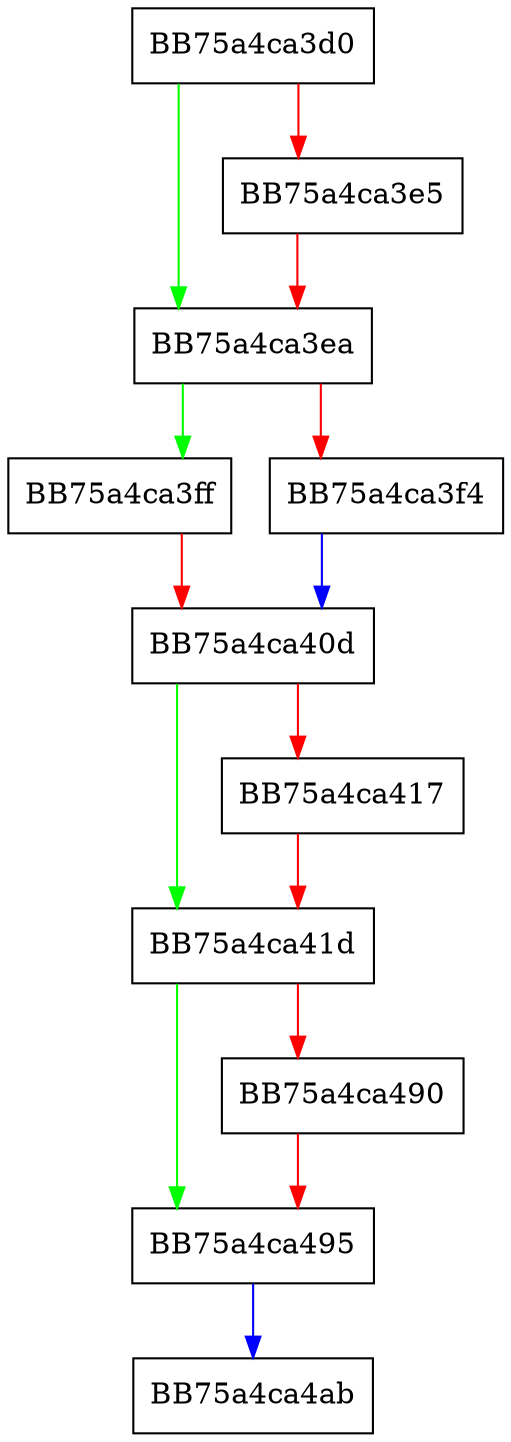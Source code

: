 digraph IsExcludedDrive {
  node [shape="box"];
  graph [splines=ortho];
  BB75a4ca3d0 -> BB75a4ca3ea [color="green"];
  BB75a4ca3d0 -> BB75a4ca3e5 [color="red"];
  BB75a4ca3e5 -> BB75a4ca3ea [color="red"];
  BB75a4ca3ea -> BB75a4ca3ff [color="green"];
  BB75a4ca3ea -> BB75a4ca3f4 [color="red"];
  BB75a4ca3f4 -> BB75a4ca40d [color="blue"];
  BB75a4ca3ff -> BB75a4ca40d [color="red"];
  BB75a4ca40d -> BB75a4ca41d [color="green"];
  BB75a4ca40d -> BB75a4ca417 [color="red"];
  BB75a4ca417 -> BB75a4ca41d [color="red"];
  BB75a4ca41d -> BB75a4ca495 [color="green"];
  BB75a4ca41d -> BB75a4ca490 [color="red"];
  BB75a4ca490 -> BB75a4ca495 [color="red"];
  BB75a4ca495 -> BB75a4ca4ab [color="blue"];
}